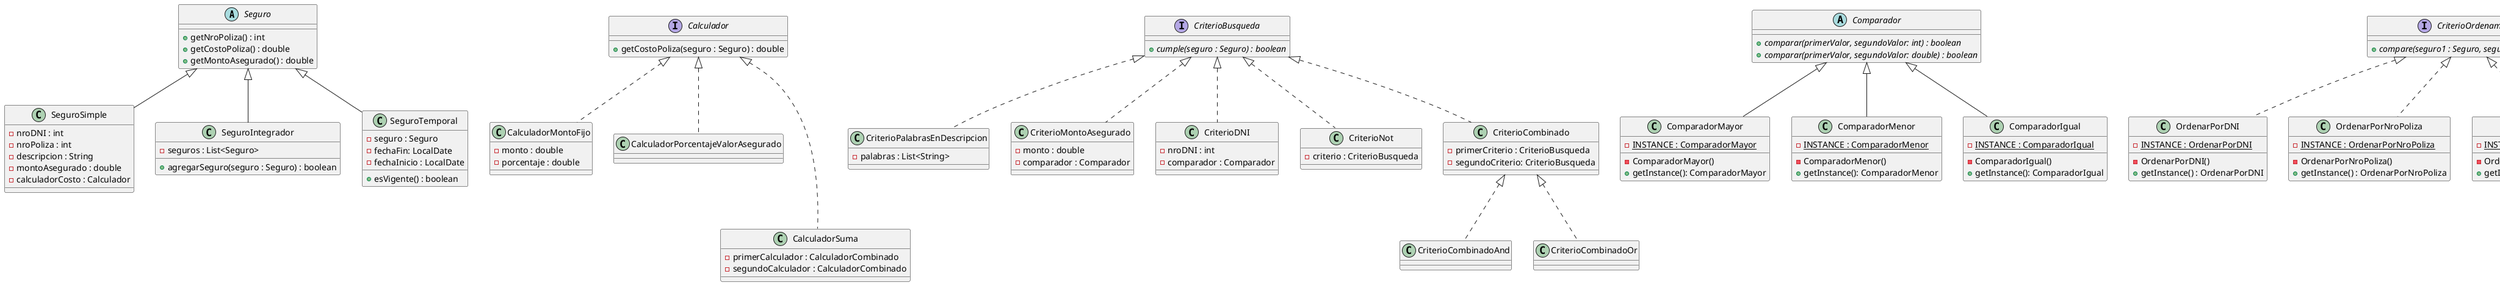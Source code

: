 ﻿@startuml E6

' Used design pattern: Composite.
abstract class Seguro {
    + getNroPoliza() : int
    + getCostoPoliza() : double
    + getMontoAsegurado() : double
}

Seguro <|-- SeguroSimple
class SeguroSimple {
    - nroDNI : int
    - nroPoliza : int
    - descripcion : String
    - montoAsegurado : double
    - calculadorCosto : Calculador
}

Seguro <|-- SeguroIntegrador
class SeguroIntegrador {
    - seguros : List<Seguro>
    + agregarSeguro(seguro : Seguro) : boolean
}
' Todo seguro que se agregue debe coincidir con el DNI del primer
' seguro que se haya agregado.

' Used design pattern: Decorator.
' Encapsula un seguro y le agrega funcionalidad.
Seguro <|-- SeguroTemporal
class SeguroTemporal {
    - seguro : Seguro
    - fechaFin: LocalDate
    - fechaInicio : LocalDate
    + esVigente() : boolean
}

' -------------------------------------------------------------------

' Used design pattern: Strategy.
interface Calculador {
    + getCostoPoliza(seguro : Seguro) : double
}

Calculador <|.. CalculadorMontoFijo
class CalculadorMontoFijo {
    - monto : double
}

Calculador <|.. CalculadorPorcentajeValorAsegurado
class CalculadorMontoFijo {
    - porcentaje : double
}
' Se debe corroborar que el porcentaje se halle en el rango (0, 1].

' Used design pattern: Decorator.
Calculador <|... CalculadorSuma
class CalculadorSuma {

    - primerCalculador : CalculadorCombinado
    - segundoCalculador : CalculadorCombinado
}
' Podría plantearse una clase "Operador", que, además de la suma, permita
' multiplicación, división, resta... Pero el problema solo habla de la suma
' y por eso solo planteé esa clase.

' -------------------------------------------------------------------

' Used design pattern: Strategy.
interface CriterioBusqueda {
    + {abstract} cumple(seguro : Seguro) : boolean
}

CriterioBusqueda <|.. CriterioPalabrasEnDescripcion
class CriterioPalabrasEnDescripcion {
    - palabras : List<String>
}

CriterioBusqueda <|.. CriterioMontoAsegurado
class CriterioMontoAsegurado {
    - monto : double
    - comparador : Comparador
}

CriterioBusqueda <|.. CriterioDNI
class CriterioDNI {
    - nroDNI : int
    - comparador : Comparador
}

CriterioBusqueda <|.. CriterioNot
class CriterioNot {
    - criterio : CriterioBusqueda
}

' Used design pattern: Decorator.
CriterioBusqueda <|.. CriterioCombinado
class CriterioCombinado {
    - primerCriterio : CriterioBusqueda
    - segundoCriterio: CriterioBusqueda
}

CriterioCombinado <|.. CriterioCombinadoAnd
class CriterioCombinadoAnd {
}

CriterioCombinado <|.. CriterioCombinadoOr
class CriterioCombinadoOr {
}

' -------------------------------------------------------------------

abstract class Comparador {
    + {abstract} comparar(primerValor, segundoValor: int) : boolean
    + {abstract} comparar(primerValor, segundoValor: double) : boolean
}

' Used design patterns: Singleton y Factory Method.
Comparador <|-- ComparadorMayor
class ComparadorMayor {
    - {static} INSTANCE : ComparadorMayor
    - ComparadorMayor()
    + getInstance(): ComparadorMayor
}

' Used design patterns: Singleton y Factory Method.
Comparador <|-- ComparadorMenor
class ComparadorMenor {
    - {static} INSTANCE : ComparadorMenor
    - ComparadorMenor()
    + getInstance(): ComparadorMenor
}

' Used design patterns: Singleton y Factory Method.
Comparador <|-- ComparadorIgual
class ComparadorIgual {
    - {static} INSTANCE : ComparadorIgual
    - ComparadorIgual()
    + getInstance(): ComparadorIgual
}

' -------------------------------------------------------------------

' Used design pattern: Strategy.
interface CriterioOrdenamiento {
    + {abstract} compare(seguro1 : Seguro, seguro2 : Seguro) : int
}

' Used design patterns: Singleton y Factory Method.
CriterioOrdenamiento <|.. OrdenarPorDNI
class OrdenarPorDNI {
    - {static} INSTANCE : OrdenarPorDNI
    - OrdenarPorDNI()
    + getInstance() : OrdenarPorDNI
}

' Used design patterns: Singleton y Factory Method.
CriterioOrdenamiento <|.. OrdenarPorNroPoliza
class OrdenarPorNroPoliza {
    - {static} INSTANCE : OrdenarPorNroPoliza
    - OrdenarPorNroPoliza()
    + getInstance() : OrdenarPorNroPoliza
}

' Used design patterns: Singleton y Factory Method.
CriterioOrdenamiento <|.. OrdenarPorMontoAsegurado
class OrdenarPorMontoAsegurado {
    - {static} INSTANCE : OrdenarPorMontoAsegurado
    - OrdenarPorMontoAsegurado()
    + getInstance() : OrdenarPorMontoAsegurado
}

' Used design pattern: Decorator.
CriterioOrdenamiento <|.. OrdenarCombinado
class OrdenarCombinado {
    - primerCriterio : CriterioOrdenamiento
    - segundoCriterio : CriterioOrdenamiento
}

@enduml